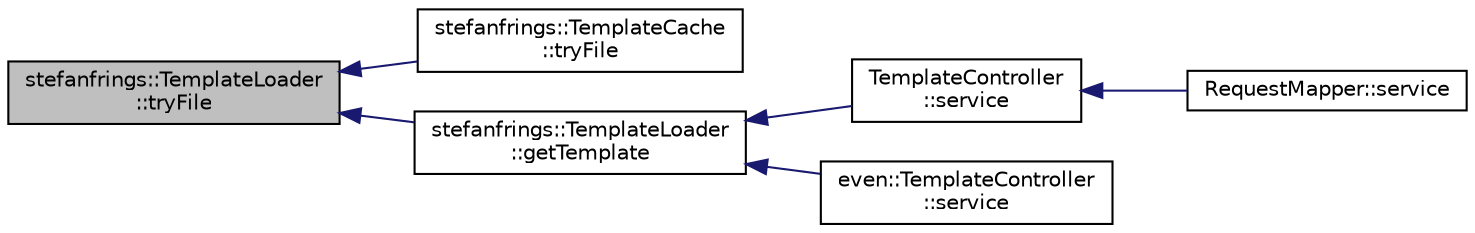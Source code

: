 digraph "stefanfrings::TemplateLoader::tryFile"
{
  edge [fontname="Helvetica",fontsize="10",labelfontname="Helvetica",labelfontsize="10"];
  node [fontname="Helvetica",fontsize="10",shape=record];
  rankdir="LR";
  Node11 [label="stefanfrings::TemplateLoader\l::tryFile",height=0.2,width=0.4,color="black", fillcolor="grey75", style="filled", fontcolor="black"];
  Node11 -> Node12 [dir="back",color="midnightblue",fontsize="10",style="solid",fontname="Helvetica"];
  Node12 [label="stefanfrings::TemplateCache\l::tryFile",height=0.2,width=0.4,color="black", fillcolor="white", style="filled",URL="$classstefanfrings_1_1_template_cache.html#a65584abe7d62c93659c741f41bdeeada"];
  Node11 -> Node13 [dir="back",color="midnightblue",fontsize="10",style="solid",fontname="Helvetica"];
  Node13 [label="stefanfrings::TemplateLoader\l::getTemplate",height=0.2,width=0.4,color="black", fillcolor="white", style="filled",URL="$classstefanfrings_1_1_template_loader.html#ae8639b349ec9c9a01ec82ea1ed8d0af8"];
  Node13 -> Node14 [dir="back",color="midnightblue",fontsize="10",style="solid",fontname="Helvetica"];
  Node14 [label="TemplateController\l::service",height=0.2,width=0.4,color="black", fillcolor="white", style="filled",URL="$class_template_controller.html#ad34c48cf60094e0deb73aa7145e93eac"];
  Node14 -> Node15 [dir="back",color="midnightblue",fontsize="10",style="solid",fontname="Helvetica"];
  Node15 [label="RequestMapper::service",height=0.2,width=0.4,color="black", fillcolor="white", style="filled",URL="$class_request_mapper.html#a5faa3e99e8599b260d2c9ec1479b6419"];
  Node13 -> Node16 [dir="back",color="midnightblue",fontsize="10",style="solid",fontname="Helvetica"];
  Node16 [label="even::TemplateController\l::service",height=0.2,width=0.4,color="black", fillcolor="white", style="filled",URL="$classeven_1_1_template_controller.html#ad34c48cf60094e0deb73aa7145e93eac"];
}
